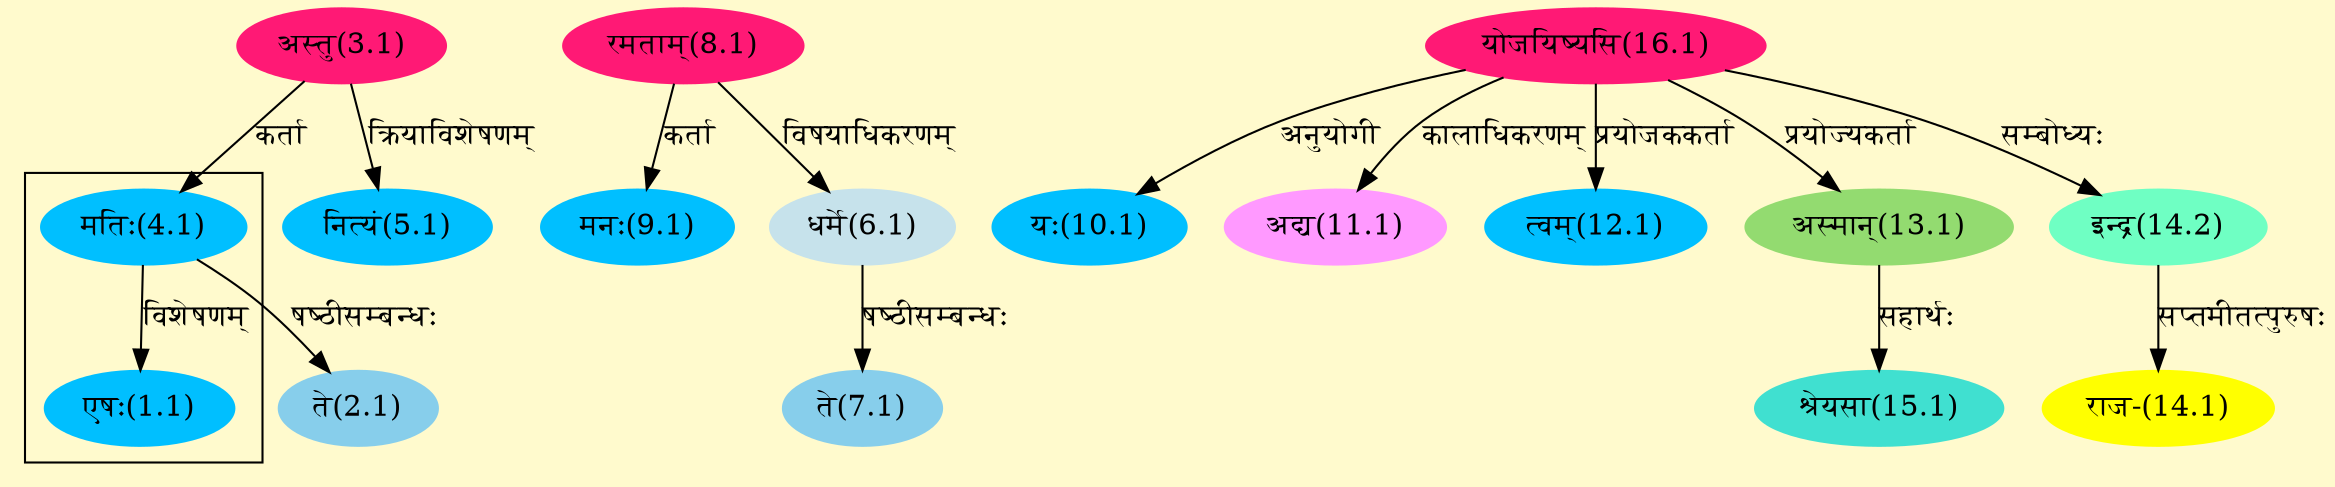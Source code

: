 digraph G{
rankdir=BT;
 compound=true;
 bgcolor="lemonchiffon1";

subgraph cluster_1{
Node1_1 [style=filled, color="#00BFFF" label = "एषः(1.1)"]
Node4_1 [style=filled, color="#00BFFF" label = "मतिः(4.1)"]

}
Node2_1 [style=filled, color="#87CEEB" label = "ते(2.1)"]
Node4_1 [style=filled, color="#00BFFF" label = "मतिः(4.1)"]
Node3_1 [style=filled, color="#FF1975" label = "अस्तु(3.1)"]
Node [style=filled, color="" label = "()"]
Node5_1 [style=filled, color="#00BFFF" label = "नित्यं(5.1)"]
Node6_1 [style=filled, color="#C6E2EB" label = "धर्मे(6.1)"]
Node8_1 [style=filled, color="#FF1975" label = "रमताम्(8.1)"]
Node7_1 [style=filled, color="#87CEEB" label = "ते(7.1)"]
Node9_1 [style=filled, color="#00BFFF" label = "मनः(9.1)"]
Node10_1 [style=filled, color="#00BFFF" label = "यः(10.1)"]
Node16_1 [style=filled, color="#FF1975" label = "योजयिष्यसि(16.1)"]
Node11_1 [style=filled, color="#FF99FF" label = "अद्य(11.1)"]
Node12_1 [style=filled, color="#00BFFF" label = "त्वम्(12.1)"]
Node13_1 [style=filled, color="#93DB70" label = "अस्मान्(13.1)"]
Node14_1 [style=filled, color="#FFFF00" label = "राज-(14.1)"]
Node14_2 [style=filled, color="#6FFFC3" label = "इन्द्र(14.2)"]
Node15_1 [style=filled, color="#40E0D0" label = "श्रेयसा(15.1)"]
/* Start of Relations section */

Node1_1 -> Node4_1 [  label="विशेषणम्"  dir="back" ]
Node2_1 -> Node4_1 [  label="षष्ठीसम्बन्धः"  dir="back" ]
Node4_1 -> Node3_1 [  label="कर्ता"  dir="back" ]
Node5_1 -> Node3_1 [  label="क्रियाविशेषणम्"  dir="back" ]
Node6_1 -> Node8_1 [  label="विषयाधिकरणम्"  dir="back" ]
Node7_1 -> Node6_1 [  label="षष्ठीसम्बन्धः"  dir="back" ]
Node9_1 -> Node8_1 [  label="कर्ता"  dir="back" ]
Node10_1 -> Node16_1 [  label="अनुयोगी"  dir="back" ]
Node11_1 -> Node16_1 [  label="कालाधिकरणम्"  dir="back" ]
Node12_1 -> Node16_1 [  label="प्रयोजककर्ता"  dir="back" ]
Node13_1 -> Node16_1 [  label="प्रयोज्यकर्ता"  dir="back" ]
Node14_1 -> Node14_2 [  label="सप्तमीतत्पुरुषः"  dir="back" ]
Node14_2 -> Node16_1 [  label="सम्बोध्यः"  dir="back" ]
Node15_1 -> Node13_1 [  label="सहार्थः"  dir="back" ]
}
